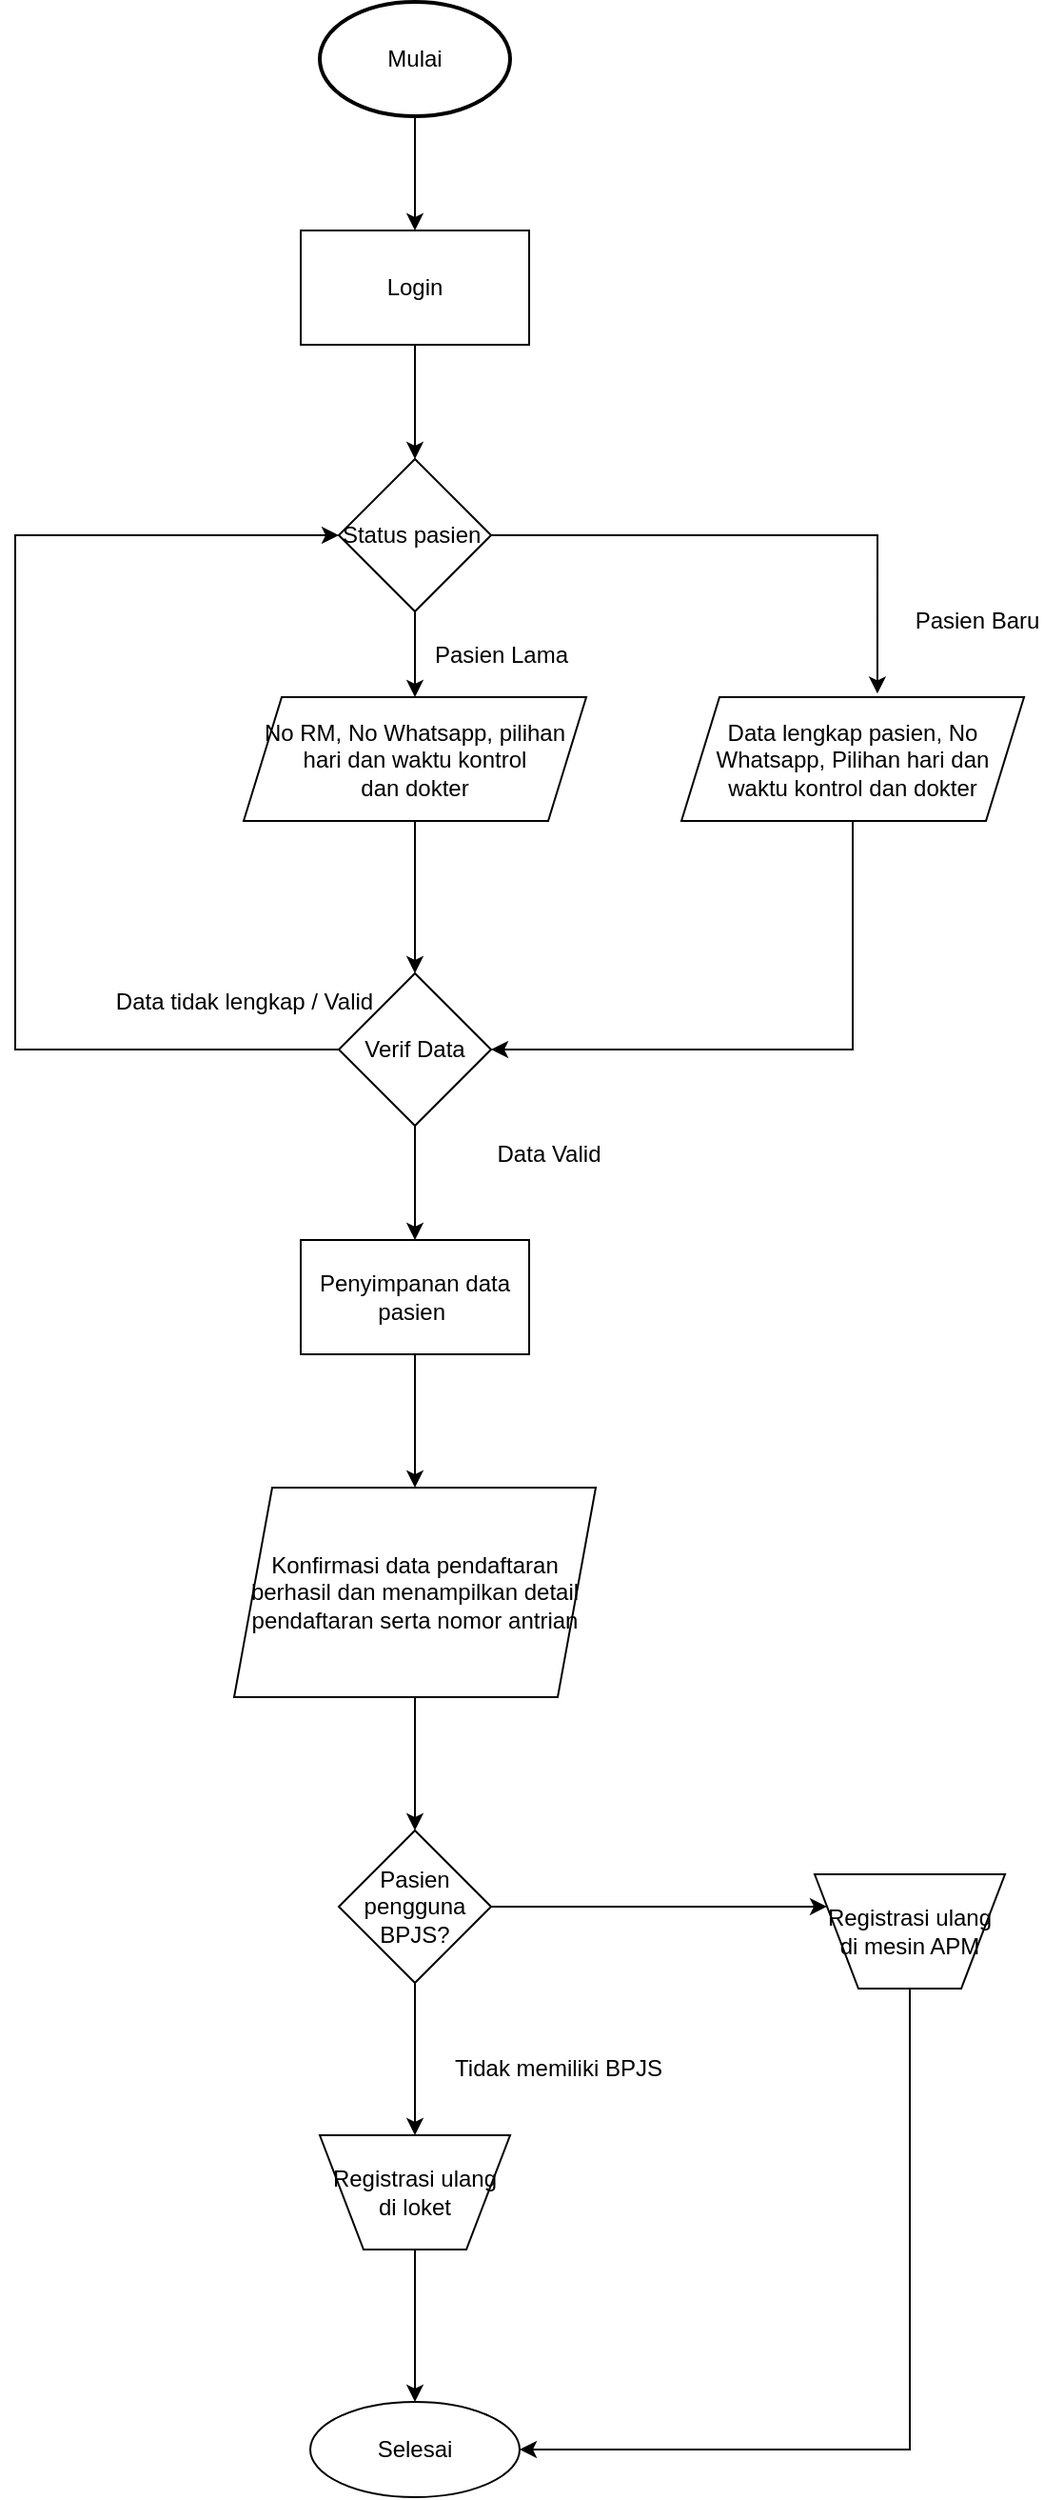<mxfile version="22.1.5" type="device" pages="5">
  <diagram name="FLOWCHART" id="nhtoknRugYjGGnEuYzR3">
    <mxGraphModel dx="880" dy="446" grid="1" gridSize="10" guides="1" tooltips="1" connect="1" arrows="1" fold="1" page="1" pageScale="1" pageWidth="827" pageHeight="1169" math="0" shadow="0">
      <root>
        <mxCell id="0" />
        <mxCell id="1" parent="0" />
        <mxCell id="1gRp-MY8qv1C0Y7Tk_VO-3" style="edgeStyle=orthogonalEdgeStyle;rounded=0;orthogonalLoop=1;jettySize=auto;html=1;exitX=0.5;exitY=1;exitDx=0;exitDy=0;exitPerimeter=0;" parent="1" source="1gRp-MY8qv1C0Y7Tk_VO-1" target="1gRp-MY8qv1C0Y7Tk_VO-4" edge="1">
          <mxGeometry relative="1" as="geometry">
            <mxPoint x="400" y="200" as="targetPoint" />
          </mxGeometry>
        </mxCell>
        <mxCell id="1gRp-MY8qv1C0Y7Tk_VO-1" value="Mulai" style="strokeWidth=2;html=1;shape=mxgraph.flowchart.start_1;whiteSpace=wrap;" parent="1" vertex="1">
          <mxGeometry x="350" y="190" width="100" height="60" as="geometry" />
        </mxCell>
        <mxCell id="1gRp-MY8qv1C0Y7Tk_VO-7" style="edgeStyle=orthogonalEdgeStyle;rounded=0;orthogonalLoop=1;jettySize=auto;html=1;exitX=0.5;exitY=1;exitDx=0;exitDy=0;" parent="1" source="1gRp-MY8qv1C0Y7Tk_VO-4" target="1gRp-MY8qv1C0Y7Tk_VO-6" edge="1">
          <mxGeometry relative="1" as="geometry" />
        </mxCell>
        <mxCell id="1gRp-MY8qv1C0Y7Tk_VO-4" value="Login" style="rounded=0;whiteSpace=wrap;html=1;" parent="1" vertex="1">
          <mxGeometry x="340" y="310" width="120" height="60" as="geometry" />
        </mxCell>
        <mxCell id="1gRp-MY8qv1C0Y7Tk_VO-9" style="edgeStyle=orthogonalEdgeStyle;rounded=0;orthogonalLoop=1;jettySize=auto;html=1;exitX=0.5;exitY=1;exitDx=0;exitDy=0;entryX=0.5;entryY=0;entryDx=0;entryDy=0;" parent="1" source="1gRp-MY8qv1C0Y7Tk_VO-6" target="1gRp-MY8qv1C0Y7Tk_VO-8" edge="1">
          <mxGeometry relative="1" as="geometry" />
        </mxCell>
        <mxCell id="1gRp-MY8qv1C0Y7Tk_VO-6" value="Status pasien&amp;nbsp;" style="rhombus;whiteSpace=wrap;html=1;" parent="1" vertex="1">
          <mxGeometry x="360" y="430" width="80" height="80" as="geometry" />
        </mxCell>
        <mxCell id="1gRp-MY8qv1C0Y7Tk_VO-15" style="edgeStyle=orthogonalEdgeStyle;rounded=0;orthogonalLoop=1;jettySize=auto;html=1;exitX=0.5;exitY=1;exitDx=0;exitDy=0;entryX=0.5;entryY=0;entryDx=0;entryDy=0;" parent="1" source="1gRp-MY8qv1C0Y7Tk_VO-8" target="1gRp-MY8qv1C0Y7Tk_VO-14" edge="1">
          <mxGeometry relative="1" as="geometry" />
        </mxCell>
        <mxCell id="1gRp-MY8qv1C0Y7Tk_VO-8" value="No RM, No Whatsapp, pilihan hari dan waktu kontrol&lt;br/&gt;dan dokter" style="shape=parallelogram;perimeter=parallelogramPerimeter;whiteSpace=wrap;html=1;fixedSize=1;" parent="1" vertex="1">
          <mxGeometry x="310" y="555" width="180" height="65" as="geometry" />
        </mxCell>
        <mxCell id="1gRp-MY8qv1C0Y7Tk_VO-10" value="Pasien Lama" style="text;html=1;align=center;verticalAlign=middle;resizable=0;points=[];autosize=1;strokeColor=none;fillColor=none;" parent="1" vertex="1">
          <mxGeometry x="400" y="518" width="90" height="30" as="geometry" />
        </mxCell>
        <mxCell id="1gRp-MY8qv1C0Y7Tk_VO-16" style="edgeStyle=orthogonalEdgeStyle;rounded=0;orthogonalLoop=1;jettySize=auto;html=1;exitX=0.5;exitY=1;exitDx=0;exitDy=0;entryX=1;entryY=0.5;entryDx=0;entryDy=0;" parent="1" source="1gRp-MY8qv1C0Y7Tk_VO-11" target="1gRp-MY8qv1C0Y7Tk_VO-14" edge="1">
          <mxGeometry relative="1" as="geometry" />
        </mxCell>
        <mxCell id="1gRp-MY8qv1C0Y7Tk_VO-11" value="Data lengkap pasien, No Whatsapp, Pilihan hari dan&lt;br/&gt;waktu kontrol dan dokter" style="shape=parallelogram;perimeter=parallelogramPerimeter;whiteSpace=wrap;html=1;fixedSize=1;" parent="1" vertex="1">
          <mxGeometry x="540" y="555" width="180" height="65" as="geometry" />
        </mxCell>
        <mxCell id="1gRp-MY8qv1C0Y7Tk_VO-12" style="edgeStyle=orthogonalEdgeStyle;rounded=0;orthogonalLoop=1;jettySize=auto;html=1;exitX=1;exitY=0.5;exitDx=0;exitDy=0;entryX=0.572;entryY=-0.028;entryDx=0;entryDy=0;entryPerimeter=0;" parent="1" source="1gRp-MY8qv1C0Y7Tk_VO-6" target="1gRp-MY8qv1C0Y7Tk_VO-11" edge="1">
          <mxGeometry relative="1" as="geometry" />
        </mxCell>
        <mxCell id="1gRp-MY8qv1C0Y7Tk_VO-13" value="Pasien Baru" style="text;html=1;align=center;verticalAlign=middle;resizable=0;points=[];autosize=1;strokeColor=none;fillColor=none;" parent="1" vertex="1">
          <mxGeometry x="650" y="500" width="90" height="30" as="geometry" />
        </mxCell>
        <mxCell id="1gRp-MY8qv1C0Y7Tk_VO-17" style="edgeStyle=orthogonalEdgeStyle;rounded=0;orthogonalLoop=1;jettySize=auto;html=1;exitX=0;exitY=0.5;exitDx=0;exitDy=0;entryX=0;entryY=0.5;entryDx=0;entryDy=0;" parent="1" source="1gRp-MY8qv1C0Y7Tk_VO-14" target="1gRp-MY8qv1C0Y7Tk_VO-6" edge="1">
          <mxGeometry relative="1" as="geometry">
            <Array as="points">
              <mxPoint x="190" y="740" />
              <mxPoint x="190" y="470" />
            </Array>
          </mxGeometry>
        </mxCell>
        <mxCell id="FW5Xd1j5Xc5Lr_Ik9d4i-3" style="edgeStyle=orthogonalEdgeStyle;rounded=0;orthogonalLoop=1;jettySize=auto;html=1;exitX=0.5;exitY=1;exitDx=0;exitDy=0;entryX=0.5;entryY=0;entryDx=0;entryDy=0;" parent="1" source="1gRp-MY8qv1C0Y7Tk_VO-14" target="FW5Xd1j5Xc5Lr_Ik9d4i-2" edge="1">
          <mxGeometry relative="1" as="geometry" />
        </mxCell>
        <mxCell id="1gRp-MY8qv1C0Y7Tk_VO-14" value="Verif Data" style="rhombus;whiteSpace=wrap;html=1;" parent="1" vertex="1">
          <mxGeometry x="360" y="700" width="80" height="80" as="geometry" />
        </mxCell>
        <mxCell id="1gRp-MY8qv1C0Y7Tk_VO-18" value="Data tidak lengkap / Valid" style="text;html=1;align=center;verticalAlign=middle;resizable=0;points=[];autosize=1;strokeColor=none;fillColor=none;" parent="1" vertex="1">
          <mxGeometry x="230" y="700" width="160" height="30" as="geometry" />
        </mxCell>
        <mxCell id="1gRp-MY8qv1C0Y7Tk_VO-21" value="Data Valid" style="text;html=1;align=center;verticalAlign=middle;resizable=0;points=[];autosize=1;strokeColor=none;fillColor=none;" parent="1" vertex="1">
          <mxGeometry x="430" y="780" width="80" height="30" as="geometry" />
        </mxCell>
        <mxCell id="1gRp-MY8qv1C0Y7Tk_VO-22" value="Selesai" style="ellipse;whiteSpace=wrap;html=1;" parent="1" vertex="1">
          <mxGeometry x="345" y="1450" width="110" height="50" as="geometry" />
        </mxCell>
        <mxCell id="FW5Xd1j5Xc5Lr_Ik9d4i-5" style="edgeStyle=orthogonalEdgeStyle;rounded=0;orthogonalLoop=1;jettySize=auto;html=1;exitX=0.5;exitY=1;exitDx=0;exitDy=0;entryX=0.5;entryY=0;entryDx=0;entryDy=0;" parent="1" source="FW5Xd1j5Xc5Lr_Ik9d4i-2" target="FW5Xd1j5Xc5Lr_Ik9d4i-4" edge="1">
          <mxGeometry relative="1" as="geometry" />
        </mxCell>
        <mxCell id="FW5Xd1j5Xc5Lr_Ik9d4i-2" value="Penyimpanan data pasien&amp;nbsp;" style="rounded=0;whiteSpace=wrap;html=1;" parent="1" vertex="1">
          <mxGeometry x="340" y="840" width="120" height="60" as="geometry" />
        </mxCell>
        <mxCell id="FW5Xd1j5Xc5Lr_Ik9d4i-8" style="edgeStyle=orthogonalEdgeStyle;rounded=0;orthogonalLoop=1;jettySize=auto;html=1;exitX=0.5;exitY=1;exitDx=0;exitDy=0;entryX=0.5;entryY=0;entryDx=0;entryDy=0;" parent="1" source="FW5Xd1j5Xc5Lr_Ik9d4i-4" target="FW5Xd1j5Xc5Lr_Ik9d4i-7" edge="1">
          <mxGeometry relative="1" as="geometry" />
        </mxCell>
        <mxCell id="FW5Xd1j5Xc5Lr_Ik9d4i-4" value="Konfirmasi data pendaftaran berhasil dan menampilkan detail pendaftaran serta nomor antrian" style="shape=parallelogram;perimeter=parallelogramPerimeter;whiteSpace=wrap;html=1;fixedSize=1;" parent="1" vertex="1">
          <mxGeometry x="305" y="970" width="190" height="110" as="geometry" />
        </mxCell>
        <mxCell id="FW5Xd1j5Xc5Lr_Ik9d4i-11" style="edgeStyle=orthogonalEdgeStyle;rounded=0;orthogonalLoop=1;jettySize=auto;html=1;exitX=1;exitY=0.5;exitDx=0;exitDy=0;entryX=0;entryY=0.25;entryDx=0;entryDy=0;" parent="1" source="FW5Xd1j5Xc5Lr_Ik9d4i-7" target="FW5Xd1j5Xc5Lr_Ik9d4i-16" edge="1">
          <mxGeometry relative="1" as="geometry">
            <mxPoint x="595.0" y="1190" as="targetPoint" />
          </mxGeometry>
        </mxCell>
        <mxCell id="FW5Xd1j5Xc5Lr_Ik9d4i-12" style="edgeStyle=orthogonalEdgeStyle;rounded=0;orthogonalLoop=1;jettySize=auto;html=1;exitX=0.5;exitY=1;exitDx=0;exitDy=0;entryX=0.5;entryY=0;entryDx=0;entryDy=0;" parent="1" source="FW5Xd1j5Xc5Lr_Ik9d4i-7" target="FW5Xd1j5Xc5Lr_Ik9d4i-15" edge="1">
          <mxGeometry relative="1" as="geometry">
            <mxPoint x="400.0" y="1300" as="targetPoint" />
          </mxGeometry>
        </mxCell>
        <mxCell id="FW5Xd1j5Xc5Lr_Ik9d4i-7" value="Pasien pengguna BPJS?" style="rhombus;whiteSpace=wrap;html=1;" parent="1" vertex="1">
          <mxGeometry x="360" y="1150" width="80" height="80" as="geometry" />
        </mxCell>
        <mxCell id="FW5Xd1j5Xc5Lr_Ik9d4i-13" style="edgeStyle=orthogonalEdgeStyle;rounded=0;orthogonalLoop=1;jettySize=auto;html=1;exitX=0.5;exitY=1;exitDx=0;exitDy=0;entryX=0.5;entryY=0;entryDx=0;entryDy=0;" parent="1" source="FW5Xd1j5Xc5Lr_Ik9d4i-15" target="1gRp-MY8qv1C0Y7Tk_VO-22" edge="1">
          <mxGeometry relative="1" as="geometry">
            <mxPoint x="400.0" y="1360" as="sourcePoint" />
          </mxGeometry>
        </mxCell>
        <mxCell id="FW5Xd1j5Xc5Lr_Ik9d4i-14" style="edgeStyle=orthogonalEdgeStyle;rounded=0;orthogonalLoop=1;jettySize=auto;html=1;exitX=0.5;exitY=1;exitDx=0;exitDy=0;entryX=1;entryY=0.5;entryDx=0;entryDy=0;" parent="1" source="FW5Xd1j5Xc5Lr_Ik9d4i-16" target="1gRp-MY8qv1C0Y7Tk_VO-22" edge="1">
          <mxGeometry relative="1" as="geometry">
            <mxPoint x="645.0" y="1220" as="sourcePoint" />
          </mxGeometry>
        </mxCell>
        <mxCell id="FW5Xd1j5Xc5Lr_Ik9d4i-15" value="Registrasi ulang di loket" style="verticalLabelPosition=middle;verticalAlign=middle;html=1;shape=trapezoid;perimeter=trapezoidPerimeter;whiteSpace=wrap;size=0.23;arcSize=10;flipV=1;labelPosition=center;align=center;" parent="1" vertex="1">
          <mxGeometry x="350" y="1310" width="100" height="60" as="geometry" />
        </mxCell>
        <mxCell id="FW5Xd1j5Xc5Lr_Ik9d4i-16" value="Registrasi ulang di mesin APM" style="verticalLabelPosition=middle;verticalAlign=middle;html=1;shape=trapezoid;perimeter=trapezoidPerimeter;whiteSpace=wrap;size=0.23;arcSize=10;flipV=1;labelPosition=center;align=center;" parent="1" vertex="1">
          <mxGeometry x="610" y="1173" width="100" height="60" as="geometry" />
        </mxCell>
        <mxCell id="JYb4s78Pwz08QuEafELs-1" value="Tidak memiliki BPJS" style="text;html=1;align=center;verticalAlign=middle;resizable=0;points=[];autosize=1;strokeColor=none;fillColor=none;" vertex="1" parent="1">
          <mxGeometry x="410" y="1260" width="130" height="30" as="geometry" />
        </mxCell>
      </root>
    </mxGraphModel>
  </diagram>
  <diagram id="mKCYznzTGTRhhWZirEYE" name="DFD LEVEL 0">
    <mxGraphModel dx="880" dy="446" grid="1" gridSize="10" guides="1" tooltips="1" connect="1" arrows="1" fold="1" page="1" pageScale="1" pageWidth="827" pageHeight="1169" math="0" shadow="0">
      <root>
        <mxCell id="0" />
        <mxCell id="1" parent="0" />
        <mxCell id="ua0sjtjSn8d3hObgfGaN-8" style="edgeStyle=orthogonalEdgeStyle;rounded=0;orthogonalLoop=1;jettySize=auto;html=1;exitX=1;exitY=0.5;exitDx=0;exitDy=0;entryX=0;entryY=0.5;entryDx=0;entryDy=0;" parent="1" source="ua0sjtjSn8d3hObgfGaN-2" target="ua0sjtjSn8d3hObgfGaN-6" edge="1">
          <mxGeometry relative="1" as="geometry" />
        </mxCell>
        <mxCell id="ua0sjtjSn8d3hObgfGaN-9" style="edgeStyle=orthogonalEdgeStyle;rounded=0;orthogonalLoop=1;jettySize=auto;html=1;exitX=0;exitY=0.5;exitDx=0;exitDy=0;entryX=1;entryY=0.5;entryDx=0;entryDy=0;" parent="1" source="ua0sjtjSn8d3hObgfGaN-2" target="ua0sjtjSn8d3hObgfGaN-3" edge="1">
          <mxGeometry relative="1" as="geometry" />
        </mxCell>
        <mxCell id="ua0sjtjSn8d3hObgfGaN-11" style="edgeStyle=orthogonalEdgeStyle;rounded=0;orthogonalLoop=1;jettySize=auto;html=1;exitX=0.5;exitY=1;exitDx=0;exitDy=0;entryX=0.5;entryY=0;entryDx=0;entryDy=0;" parent="1" source="ua0sjtjSn8d3hObgfGaN-2" target="ua0sjtjSn8d3hObgfGaN-5" edge="1">
          <mxGeometry relative="1" as="geometry" />
        </mxCell>
        <mxCell id="ua0sjtjSn8d3hObgfGaN-2" value="Sistem Pendaftaran Web KlinikGo" style="ellipse;whiteSpace=wrap;html=1;aspect=fixed;" parent="1" vertex="1">
          <mxGeometry x="350" y="60" width="160" height="160" as="geometry" />
        </mxCell>
        <mxCell id="ua0sjtjSn8d3hObgfGaN-3" value="Pasien" style="rounded=0;whiteSpace=wrap;html=1;" parent="1" vertex="1">
          <mxGeometry x="60" y="110" width="120" height="60" as="geometry" />
        </mxCell>
        <mxCell id="ua0sjtjSn8d3hObgfGaN-5" value="Dokter" style="rounded=0;whiteSpace=wrap;html=1;" parent="1" vertex="1">
          <mxGeometry x="370" y="320" width="120" height="60" as="geometry" />
        </mxCell>
        <mxCell id="ua0sjtjSn8d3hObgfGaN-6" value="Admin" style="rounded=0;whiteSpace=wrap;html=1;" parent="1" vertex="1">
          <mxGeometry x="690" y="110" width="120" height="60" as="geometry" />
        </mxCell>
        <mxCell id="ua0sjtjSn8d3hObgfGaN-7" style="edgeStyle=orthogonalEdgeStyle;rounded=0;orthogonalLoop=1;jettySize=auto;html=1;exitX=0;exitY=0.25;exitDx=0;exitDy=0;entryX=1;entryY=0.406;entryDx=0;entryDy=0;entryPerimeter=0;" parent="1" source="ua0sjtjSn8d3hObgfGaN-6" target="ua0sjtjSn8d3hObgfGaN-2" edge="1">
          <mxGeometry relative="1" as="geometry" />
        </mxCell>
        <mxCell id="ua0sjtjSn8d3hObgfGaN-10" style="edgeStyle=orthogonalEdgeStyle;rounded=0;orthogonalLoop=1;jettySize=auto;html=1;exitX=1;exitY=0.25;exitDx=0;exitDy=0;entryX=-0.006;entryY=0.406;entryDx=0;entryDy=0;entryPerimeter=0;" parent="1" source="ua0sjtjSn8d3hObgfGaN-3" target="ua0sjtjSn8d3hObgfGaN-2" edge="1">
          <mxGeometry relative="1" as="geometry" />
        </mxCell>
        <mxCell id="ua0sjtjSn8d3hObgfGaN-12" style="edgeStyle=orthogonalEdgeStyle;rounded=0;orthogonalLoop=1;jettySize=auto;html=1;exitX=0.375;exitY=-0.017;exitDx=0;exitDy=0;entryX=0.406;entryY=1.006;entryDx=0;entryDy=0;entryPerimeter=0;exitPerimeter=0;" parent="1" source="ua0sjtjSn8d3hObgfGaN-5" target="ua0sjtjSn8d3hObgfGaN-2" edge="1">
          <mxGeometry relative="1" as="geometry" />
        </mxCell>
        <mxCell id="ua0sjtjSn8d3hObgfGaN-13" value="Login" style="text;html=1;align=center;verticalAlign=middle;resizable=0;points=[];autosize=1;strokeColor=none;fillColor=none;" parent="1" vertex="1">
          <mxGeometry x="550" y="90" width="50" height="30" as="geometry" />
        </mxCell>
        <mxCell id="ua0sjtjSn8d3hObgfGaN-14" value="Login" style="text;html=1;align=center;verticalAlign=middle;resizable=0;points=[];autosize=1;strokeColor=none;fillColor=none;" parent="1" vertex="1">
          <mxGeometry x="360" y="260" width="50" height="30" as="geometry" />
        </mxCell>
        <mxCell id="ua0sjtjSn8d3hObgfGaN-15" value="Pendaftaran" style="text;html=1;align=center;verticalAlign=middle;resizable=0;points=[];autosize=1;strokeColor=none;fillColor=none;" parent="1" vertex="1">
          <mxGeometry x="235" y="88" width="90" height="30" as="geometry" />
        </mxCell>
        <mxCell id="ua0sjtjSn8d3hObgfGaN-16" value="Informasi no antrian" style="text;html=1;align=center;verticalAlign=middle;resizable=0;points=[];autosize=1;strokeColor=none;fillColor=none;" parent="1" vertex="1">
          <mxGeometry x="215" y="138" width="130" height="30" as="geometry" />
        </mxCell>
        <mxCell id="ua0sjtjSn8d3hObgfGaN-17" value="Data pendaftar&lt;br&gt;Data antrian" style="text;html=1;align=center;verticalAlign=middle;resizable=0;points=[];autosize=1;strokeColor=none;fillColor=none;" parent="1" vertex="1">
          <mxGeometry x="440" y="243" width="100" height="40" as="geometry" />
        </mxCell>
        <mxCell id="ua0sjtjSn8d3hObgfGaN-18" value="Kelola data Dokter&lt;br&gt;Kelola data jadwal&lt;br&gt;Kelola data pendaftaran" style="text;html=1;align=center;verticalAlign=middle;resizable=0;points=[];autosize=1;strokeColor=none;fillColor=none;" parent="1" vertex="1">
          <mxGeometry x="520" y="143" width="150" height="60" as="geometry" />
        </mxCell>
      </root>
    </mxGraphModel>
  </diagram>
  <diagram id="H6JVEV0lB9DPv6BvkwJJ" name="USE CASE DIAGRAM">
    <mxGraphModel dx="926" dy="469" grid="1" gridSize="10" guides="1" tooltips="1" connect="1" arrows="1" fold="1" page="1" pageScale="1" pageWidth="827" pageHeight="1169" math="0" shadow="0">
      <root>
        <mxCell id="0" />
        <mxCell id="1" parent="0" />
        <mxCell id="cZGEUkdCq-SfKHULXSyo-10" style="edgeStyle=none;rounded=0;orthogonalLoop=1;jettySize=auto;html=1;exitX=0.5;exitY=0.5;exitDx=0;exitDy=0;exitPerimeter=0;entryX=0;entryY=0.5;entryDx=0;entryDy=0;" parent="1" source="cZGEUkdCq-SfKHULXSyo-1" target="cZGEUkdCq-SfKHULXSyo-6" edge="1">
          <mxGeometry relative="1" as="geometry" />
        </mxCell>
        <mxCell id="cZGEUkdCq-SfKHULXSyo-1" value="Pasien" style="shape=umlActor;verticalLabelPosition=bottom;verticalAlign=top;html=1;outlineConnect=0;" parent="1" vertex="1">
          <mxGeometry x="200" y="160" width="30" height="60" as="geometry" />
        </mxCell>
        <mxCell id="cZGEUkdCq-SfKHULXSyo-12" style="edgeStyle=none;rounded=0;orthogonalLoop=1;jettySize=auto;html=1;exitX=0;exitY=0.333;exitDx=0;exitDy=0;exitPerimeter=0;entryX=1;entryY=1;entryDx=0;entryDy=0;" parent="1" source="cZGEUkdCq-SfKHULXSyo-2" target="cZGEUkdCq-SfKHULXSyo-6" edge="1">
          <mxGeometry relative="1" as="geometry" />
        </mxCell>
        <mxCell id="Y23Ug1IolE9c_JfN1RUO-1" style="rounded=0;orthogonalLoop=1;jettySize=auto;html=1;exitX=0;exitY=0.333;exitDx=0;exitDy=0;exitPerimeter=0;entryX=1;entryY=0.5;entryDx=0;entryDy=0;" edge="1" parent="1" source="cZGEUkdCq-SfKHULXSyo-2" target="cZGEUkdCq-SfKHULXSyo-13">
          <mxGeometry relative="1" as="geometry" />
        </mxCell>
        <mxCell id="prNQ8gVtRBdzzoUEtMPD-1" style="rounded=0;orthogonalLoop=1;jettySize=auto;html=1;exitX=0;exitY=0.333;exitDx=0;exitDy=0;exitPerimeter=0;entryX=1;entryY=0.5;entryDx=0;entryDy=0;" edge="1" parent="1" source="cZGEUkdCq-SfKHULXSyo-2" target="cZGEUkdCq-SfKHULXSyo-14">
          <mxGeometry relative="1" as="geometry" />
        </mxCell>
        <mxCell id="cZGEUkdCq-SfKHULXSyo-2" value="Dokter" style="shape=umlActor;verticalLabelPosition=bottom;verticalAlign=top;html=1;outlineConnect=0;" parent="1" vertex="1">
          <mxGeometry x="640" y="370" width="30" height="60" as="geometry" />
        </mxCell>
        <mxCell id="cZGEUkdCq-SfKHULXSyo-11" style="edgeStyle=none;rounded=0;orthogonalLoop=1;jettySize=auto;html=1;exitX=0.5;exitY=0.5;exitDx=0;exitDy=0;exitPerimeter=0;entryX=1;entryY=0.5;entryDx=0;entryDy=0;" parent="1" source="cZGEUkdCq-SfKHULXSyo-4" target="cZGEUkdCq-SfKHULXSyo-6" edge="1">
          <mxGeometry relative="1" as="geometry" />
        </mxCell>
        <mxCell id="Y23Ug1IolE9c_JfN1RUO-2" style="rounded=0;orthogonalLoop=1;jettySize=auto;html=1;exitX=0.5;exitY=0.5;exitDx=0;exitDy=0;exitPerimeter=0;entryX=1;entryY=0.5;entryDx=0;entryDy=0;" edge="1" parent="1" source="cZGEUkdCq-SfKHULXSyo-4" target="cZGEUkdCq-SfKHULXSyo-14">
          <mxGeometry relative="1" as="geometry" />
        </mxCell>
        <mxCell id="fpMbbNZ5DKIf2M5Kn-mG-1" style="rounded=0;orthogonalLoop=1;jettySize=auto;html=1;exitX=0.5;exitY=0.5;exitDx=0;exitDy=0;exitPerimeter=0;entryX=1;entryY=0.5;entryDx=0;entryDy=0;" edge="1" parent="1" source="cZGEUkdCq-SfKHULXSyo-4" target="cZGEUkdCq-SfKHULXSyo-13">
          <mxGeometry relative="1" as="geometry" />
        </mxCell>
        <mxCell id="cZGEUkdCq-SfKHULXSyo-4" value="Admin" style="shape=umlActor;verticalLabelPosition=bottom;verticalAlign=top;html=1;outlineConnect=0;" parent="1" vertex="1">
          <mxGeometry x="640" y="170" width="30" height="60" as="geometry" />
        </mxCell>
        <mxCell id="cZGEUkdCq-SfKHULXSyo-6" value="Registrasi / Login" style="ellipse;whiteSpace=wrap;html=1;" parent="1" vertex="1">
          <mxGeometry x="370" y="80" width="140" height="70" as="geometry" />
        </mxCell>
        <mxCell id="cZGEUkdCq-SfKHULXSyo-13" value="Data Pendaftar / Pasien" style="ellipse;whiteSpace=wrap;html=1;" parent="1" vertex="1">
          <mxGeometry x="370" y="180" width="140" height="70" as="geometry" />
        </mxCell>
        <mxCell id="cZGEUkdCq-SfKHULXSyo-14" value="Jadwal dan data Dokter" style="ellipse;whiteSpace=wrap;html=1;" parent="1" vertex="1">
          <mxGeometry x="370" y="280" width="140" height="70" as="geometry" />
        </mxCell>
        <mxCell id="Y23Ug1IolE9c_JfN1RUO-4" value="Info detail pendaftaran dan nomor antrian" style="ellipse;whiteSpace=wrap;html=1;" vertex="1" parent="1">
          <mxGeometry x="370" y="380" width="140" height="70" as="geometry" />
        </mxCell>
        <mxCell id="Y23Ug1IolE9c_JfN1RUO-5" style="rounded=0;orthogonalLoop=1;jettySize=auto;html=1;exitX=0;exitY=0.5;exitDx=0;exitDy=0;entryX=0.5;entryY=0.5;entryDx=0;entryDy=0;entryPerimeter=0;" edge="1" parent="1" source="Y23Ug1IolE9c_JfN1RUO-4" target="cZGEUkdCq-SfKHULXSyo-1">
          <mxGeometry relative="1" as="geometry" />
        </mxCell>
        <mxCell id="prNQ8gVtRBdzzoUEtMPD-2" style="rounded=0;orthogonalLoop=1;jettySize=auto;html=1;exitX=0.5;exitY=0.5;exitDx=0;exitDy=0;exitPerimeter=0;entryX=1.007;entryY=0.414;entryDx=0;entryDy=0;entryPerimeter=0;" edge="1" parent="1" source="cZGEUkdCq-SfKHULXSyo-4" target="Y23Ug1IolE9c_JfN1RUO-4">
          <mxGeometry relative="1" as="geometry" />
        </mxCell>
        <mxCell id="TqtFYox7umRW6Lf8xbf2-1" value="https://github.com/Inah46/Submission-PBI-System-Analis" style="text;html=1;align=center;verticalAlign=middle;resizable=0;points=[];autosize=1;strokeColor=none;fillColor=none;" vertex="1" parent="1">
          <mxGeometry x="325" y="498" width="330" height="30" as="geometry" />
        </mxCell>
      </root>
    </mxGraphModel>
  </diagram>
  <diagram id="twqreSmyU-m4MXsXkJ3H" name="ACTIVITY DIAGRAM">
    <mxGraphModel dx="677" dy="343" grid="1" gridSize="10" guides="1" tooltips="1" connect="1" arrows="1" fold="1" page="1" pageScale="1" pageWidth="827" pageHeight="1169" math="0" shadow="0">
      <root>
        <mxCell id="0" />
        <mxCell id="1" parent="0" />
        <mxCell id="s5QIqNJrrDtRFEgiiAWd-1" value="Activity Diagram Pendaftaran Pasien" style="swimlane;childLayout=stackLayout;resizeParent=1;resizeParentMax=0;startSize=20;html=1;" vertex="1" parent="1">
          <mxGeometry x="220.0" y="23" width="380" height="720" as="geometry" />
        </mxCell>
        <mxCell id="s5QIqNJrrDtRFEgiiAWd-2" value="Pasien" style="swimlane;startSize=20;html=1;" vertex="1" parent="s5QIqNJrrDtRFEgiiAWd-1">
          <mxGeometry y="20" width="180" height="700" as="geometry" />
        </mxCell>
        <mxCell id="s5QIqNJrrDtRFEgiiAWd-16" style="edgeStyle=orthogonalEdgeStyle;rounded=0;orthogonalLoop=1;jettySize=auto;html=1;exitX=0.5;exitY=1;exitDx=0;exitDy=0;entryX=0.5;entryY=0;entryDx=0;entryDy=0;" edge="1" parent="s5QIqNJrrDtRFEgiiAWd-2" source="s5QIqNJrrDtRFEgiiAWd-6" target="s5QIqNJrrDtRFEgiiAWd-7">
          <mxGeometry relative="1" as="geometry" />
        </mxCell>
        <mxCell id="s5QIqNJrrDtRFEgiiAWd-6" value="" style="ellipse;html=1;shape=endState;fillColor=#000000;strokeColor=#ff0000;" vertex="1" parent="s5QIqNJrrDtRFEgiiAWd-2">
          <mxGeometry x="80" y="35" width="20" height="20" as="geometry" />
        </mxCell>
        <mxCell id="s5QIqNJrrDtRFEgiiAWd-7" value="&lt;font style=&quot;font-size: 9px;&quot;&gt;Input username &amp;amp; password&lt;/font&gt;" style="rounded=1;whiteSpace=wrap;html=1;" vertex="1" parent="s5QIqNJrrDtRFEgiiAWd-2">
          <mxGeometry x="42.5" y="85" width="95" height="30" as="geometry" />
        </mxCell>
        <mxCell id="s5QIqNJrrDtRFEgiiAWd-18" value="&lt;font style=&quot;font-size: 9px;&quot;&gt;Pilih pendaftaran / rujukan&lt;/font&gt;" style="rounded=1;whiteSpace=wrap;html=1;" vertex="1" parent="s5QIqNJrrDtRFEgiiAWd-2">
          <mxGeometry x="42.5" y="216" width="95" height="30" as="geometry" />
        </mxCell>
        <mxCell id="knzyoxZAcHQNy8h0drKn-8" style="edgeStyle=orthogonalEdgeStyle;rounded=0;orthogonalLoop=1;jettySize=auto;html=1;exitX=0.5;exitY=1;exitDx=0;exitDy=0;entryX=0.5;entryY=0;entryDx=0;entryDy=0;" edge="1" parent="s5QIqNJrrDtRFEgiiAWd-2" source="knzyoxZAcHQNy8h0drKn-4" target="knzyoxZAcHQNy8h0drKn-7">
          <mxGeometry relative="1" as="geometry" />
        </mxCell>
        <mxCell id="knzyoxZAcHQNy8h0drKn-4" value="&lt;font style=&quot;font-size: 8px;&quot;&gt;Mendapatkan nomor antrian&lt;/font&gt;" style="rounded=1;whiteSpace=wrap;html=1;" vertex="1" parent="s5QIqNJrrDtRFEgiiAWd-2">
          <mxGeometry x="42.5" y="603" width="95" height="30" as="geometry" />
        </mxCell>
        <mxCell id="knzyoxZAcHQNy8h0drKn-7" value="" style="ellipse;html=1;shape=endState;fillColor=#000000;strokeColor=#ff0000;" vertex="1" parent="s5QIqNJrrDtRFEgiiAWd-2">
          <mxGeometry x="80" y="657" width="20" height="20" as="geometry" />
        </mxCell>
        <mxCell id="an3m6vKeVYkly7mmOhL6-2" value="&lt;font style=&quot;font-size: 8px;&quot;&gt;Pilih dokter dan waktu kunjungan serta no WA&lt;/font&gt;" style="rounded=1;whiteSpace=wrap;html=1;" vertex="1" parent="s5QIqNJrrDtRFEgiiAWd-2">
          <mxGeometry x="40" y="357" width="95" height="30" as="geometry" />
        </mxCell>
        <mxCell id="s5QIqNJrrDtRFEgiiAWd-3" value="System" style="swimlane;startSize=20;html=1;" vertex="1" parent="s5QIqNJrrDtRFEgiiAWd-1">
          <mxGeometry x="180" y="20" width="200" height="700" as="geometry" />
        </mxCell>
        <mxCell id="s5QIqNJrrDtRFEgiiAWd-9" value="&lt;font style=&quot;font-size: 9px;&quot;&gt;Verifikasi login&lt;/font&gt;" style="rounded=1;whiteSpace=wrap;html=1;" vertex="1" parent="s5QIqNJrrDtRFEgiiAWd-3">
          <mxGeometry x="27.5" y="85" width="95" height="30" as="geometry" />
        </mxCell>
        <mxCell id="s5QIqNJrrDtRFEgiiAWd-19" style="edgeStyle=orthogonalEdgeStyle;rounded=0;orthogonalLoop=1;jettySize=auto;html=1;exitX=0.5;exitY=1;exitDx=0;exitDy=0;entryX=0.5;entryY=0;entryDx=0;entryDy=0;" edge="1" parent="s5QIqNJrrDtRFEgiiAWd-3" source="s5QIqNJrrDtRFEgiiAWd-11" target="s5QIqNJrrDtRFEgiiAWd-17">
          <mxGeometry relative="1" as="geometry" />
        </mxCell>
        <mxCell id="s5QIqNJrrDtRFEgiiAWd-11" value="" style="rhombus;whiteSpace=wrap;html=1;" vertex="1" parent="s5QIqNJrrDtRFEgiiAWd-3">
          <mxGeometry x="50" y="157" width="50" height="43" as="geometry" />
        </mxCell>
        <mxCell id="s5QIqNJrrDtRFEgiiAWd-12" style="edgeStyle=orthogonalEdgeStyle;rounded=0;orthogonalLoop=1;jettySize=auto;html=1;exitX=0.5;exitY=1;exitDx=0;exitDy=0;entryX=0.5;entryY=0;entryDx=0;entryDy=0;" edge="1" parent="s5QIqNJrrDtRFEgiiAWd-3" source="s5QIqNJrrDtRFEgiiAWd-9" target="s5QIqNJrrDtRFEgiiAWd-11">
          <mxGeometry relative="1" as="geometry" />
        </mxCell>
        <mxCell id="s5QIqNJrrDtRFEgiiAWd-14" value="&lt;font style=&quot;font-size: 9px;&quot;&gt;Salah&lt;/font&gt;" style="text;html=1;align=center;verticalAlign=middle;resizable=0;points=[];autosize=1;strokeColor=none;fillColor=none;" vertex="1" parent="s5QIqNJrrDtRFEgiiAWd-3">
          <mxGeometry x="-4.547e-13" y="147" width="50" height="30" as="geometry" />
        </mxCell>
        <mxCell id="s5QIqNJrrDtRFEgiiAWd-17" value="&lt;font style=&quot;font-size: 9px;&quot;&gt;Menampilkan halaman Pasien&lt;/font&gt;" style="rounded=1;whiteSpace=wrap;html=1;" vertex="1" parent="s5QIqNJrrDtRFEgiiAWd-3">
          <mxGeometry x="27.5" y="217" width="95" height="30" as="geometry" />
        </mxCell>
        <mxCell id="s5QIqNJrrDtRFEgiiAWd-21" value="&lt;font style=&quot;font-size: 8px;&quot;&gt;Menampilkan form pendaftaran pasien Baru&lt;/font&gt;" style="rounded=1;whiteSpace=wrap;html=1;" vertex="1" parent="s5QIqNJrrDtRFEgiiAWd-3">
          <mxGeometry x="27.5" y="357" width="95" height="30" as="geometry" />
        </mxCell>
        <mxCell id="UFVIZ9bHJuh2j-1UiAM_-3" style="edgeStyle=orthogonalEdgeStyle;rounded=0;orthogonalLoop=1;jettySize=auto;html=1;exitX=0.5;exitY=1;exitDx=0;exitDy=0;entryX=0.5;entryY=0;entryDx=0;entryDy=0;" edge="1" parent="s5QIqNJrrDtRFEgiiAWd-3" source="UFVIZ9bHJuh2j-1UiAM_-1" target="s5QIqNJrrDtRFEgiiAWd-21">
          <mxGeometry relative="1" as="geometry" />
        </mxCell>
        <mxCell id="UFVIZ9bHJuh2j-1UiAM_-5" style="edgeStyle=orthogonalEdgeStyle;rounded=0;orthogonalLoop=1;jettySize=auto;html=1;exitX=1;exitY=0.5;exitDx=0;exitDy=0;" edge="1" parent="s5QIqNJrrDtRFEgiiAWd-3" source="UFVIZ9bHJuh2j-1UiAM_-1" target="UFVIZ9bHJuh2j-1UiAM_-4">
          <mxGeometry relative="1" as="geometry" />
        </mxCell>
        <mxCell id="UFVIZ9bHJuh2j-1UiAM_-1" value="" style="rhombus;whiteSpace=wrap;html=1;" vertex="1" parent="s5QIqNJrrDtRFEgiiAWd-3">
          <mxGeometry x="50" y="277" width="50" height="43" as="geometry" />
        </mxCell>
        <mxCell id="UFVIZ9bHJuh2j-1UiAM_-4" value="&lt;font style=&quot;font-size: 8px;&quot;&gt;Menampilkan form pendaftaran pasien Lama&lt;/font&gt;" style="rounded=1;whiteSpace=wrap;html=1;" vertex="1" parent="s5QIqNJrrDtRFEgiiAWd-3">
          <mxGeometry x="80" y="407" width="95" height="30" as="geometry" />
        </mxCell>
        <mxCell id="UFVIZ9bHJuh2j-1UiAM_-7" value="&lt;font style=&quot;font-size: 9px;&quot;&gt;Lama&lt;/font&gt;" style="text;html=1;align=center;verticalAlign=middle;resizable=0;points=[];autosize=1;strokeColor=none;fillColor=none;" vertex="1" parent="s5QIqNJrrDtRFEgiiAWd-3">
          <mxGeometry x="122.5" y="357" width="50" height="30" as="geometry" />
        </mxCell>
        <mxCell id="Xw9EewDSNI2xmOJA-1So-2" style="edgeStyle=orthogonalEdgeStyle;rounded=0;orthogonalLoop=1;jettySize=auto;html=1;exitX=0.5;exitY=1;exitDx=0;exitDy=0;entryX=0.5;entryY=0;entryDx=0;entryDy=0;" edge="1" parent="s5QIqNJrrDtRFEgiiAWd-3" source="UFVIZ9bHJuh2j-1UiAM_-8" target="Xw9EewDSNI2xmOJA-1So-1">
          <mxGeometry relative="1" as="geometry" />
        </mxCell>
        <mxCell id="Xw9EewDSNI2xmOJA-1So-3" style="edgeStyle=orthogonalEdgeStyle;rounded=0;orthogonalLoop=1;jettySize=auto;html=1;exitX=1;exitY=0.5;exitDx=0;exitDy=0;entryX=1;entryY=0.5;entryDx=0;entryDy=0;" edge="1" parent="s5QIqNJrrDtRFEgiiAWd-3" source="UFVIZ9bHJuh2j-1UiAM_-8" target="UFVIZ9bHJuh2j-1UiAM_-1">
          <mxGeometry relative="1" as="geometry">
            <Array as="points">
              <mxPoint x="180" y="499" />
              <mxPoint x="180" y="299" />
            </Array>
          </mxGeometry>
        </mxCell>
        <mxCell id="UFVIZ9bHJuh2j-1UiAM_-8" value="&lt;font style=&quot;font-size: 8px;&quot;&gt;Data valid ?&lt;/font&gt;" style="rhombus;whiteSpace=wrap;html=1;" vertex="1" parent="s5QIqNJrrDtRFEgiiAWd-3">
          <mxGeometry x="60" y="477" width="50" height="43" as="geometry" />
        </mxCell>
        <mxCell id="knzyoxZAcHQNy8h0drKn-3" style="edgeStyle=orthogonalEdgeStyle;rounded=0;orthogonalLoop=1;jettySize=auto;html=1;exitX=0.5;exitY=1;exitDx=0;exitDy=0;entryX=0.5;entryY=0;entryDx=0;entryDy=0;" edge="1" parent="s5QIqNJrrDtRFEgiiAWd-3" source="Xw9EewDSNI2xmOJA-1So-1" target="knzyoxZAcHQNy8h0drKn-2">
          <mxGeometry relative="1" as="geometry" />
        </mxCell>
        <mxCell id="Xw9EewDSNI2xmOJA-1So-1" value="&lt;font style=&quot;font-size: 8px;&quot;&gt;Menyimpan data&lt;/font&gt;" style="rounded=1;whiteSpace=wrap;html=1;" vertex="1" parent="s5QIqNJrrDtRFEgiiAWd-3">
          <mxGeometry x="37.5" y="547" width="95" height="30" as="geometry" />
        </mxCell>
        <mxCell id="knzyoxZAcHQNy8h0drKn-2" value="&lt;font style=&quot;font-size: 7px;&quot;&gt;Menampilkan konfirmasi pendaftaran &amp;amp; detail data pendaftaran&lt;/font&gt;" style="rounded=1;whiteSpace=wrap;html=1;" vertex="1" parent="s5QIqNJrrDtRFEgiiAWd-3">
          <mxGeometry x="37.5" y="597" width="95" height="43" as="geometry" />
        </mxCell>
        <mxCell id="s5QIqNJrrDtRFEgiiAWd-10" style="edgeStyle=orthogonalEdgeStyle;rounded=0;orthogonalLoop=1;jettySize=auto;html=1;exitX=1;exitY=0.5;exitDx=0;exitDy=0;" edge="1" parent="s5QIqNJrrDtRFEgiiAWd-1" source="s5QIqNJrrDtRFEgiiAWd-7" target="s5QIqNJrrDtRFEgiiAWd-9">
          <mxGeometry relative="1" as="geometry" />
        </mxCell>
        <mxCell id="s5QIqNJrrDtRFEgiiAWd-13" style="edgeStyle=orthogonalEdgeStyle;rounded=0;orthogonalLoop=1;jettySize=auto;html=1;exitX=0;exitY=0.5;exitDx=0;exitDy=0;entryX=0.5;entryY=1;entryDx=0;entryDy=0;" edge="1" parent="s5QIqNJrrDtRFEgiiAWd-1" source="s5QIqNJrrDtRFEgiiAWd-11" target="s5QIqNJrrDtRFEgiiAWd-7">
          <mxGeometry relative="1" as="geometry" />
        </mxCell>
        <mxCell id="s5QIqNJrrDtRFEgiiAWd-20" style="edgeStyle=orthogonalEdgeStyle;rounded=0;orthogonalLoop=1;jettySize=auto;html=1;exitX=0;exitY=0.5;exitDx=0;exitDy=0;entryX=1;entryY=0.5;entryDx=0;entryDy=0;" edge="1" parent="s5QIqNJrrDtRFEgiiAWd-1" source="s5QIqNJrrDtRFEgiiAWd-17" target="s5QIqNJrrDtRFEgiiAWd-18">
          <mxGeometry relative="1" as="geometry" />
        </mxCell>
        <mxCell id="UFVIZ9bHJuh2j-1UiAM_-2" style="edgeStyle=orthogonalEdgeStyle;rounded=0;orthogonalLoop=1;jettySize=auto;html=1;exitX=0.5;exitY=1;exitDx=0;exitDy=0;entryX=0;entryY=0.5;entryDx=0;entryDy=0;" edge="1" parent="s5QIqNJrrDtRFEgiiAWd-1" source="s5QIqNJrrDtRFEgiiAWd-18" target="UFVIZ9bHJuh2j-1UiAM_-1">
          <mxGeometry relative="1" as="geometry" />
        </mxCell>
        <mxCell id="knzyoxZAcHQNy8h0drKn-5" style="edgeStyle=orthogonalEdgeStyle;rounded=0;orthogonalLoop=1;jettySize=auto;html=1;exitX=0;exitY=0.5;exitDx=0;exitDy=0;entryX=1;entryY=0.5;entryDx=0;entryDy=0;" edge="1" parent="s5QIqNJrrDtRFEgiiAWd-1" source="knzyoxZAcHQNy8h0drKn-2" target="knzyoxZAcHQNy8h0drKn-4">
          <mxGeometry relative="1" as="geometry" />
        </mxCell>
        <mxCell id="an3m6vKeVYkly7mmOhL6-3" style="edgeStyle=orthogonalEdgeStyle;rounded=0;orthogonalLoop=1;jettySize=auto;html=1;exitX=0;exitY=0.5;exitDx=0;exitDy=0;entryX=1;entryY=0.5;entryDx=0;entryDy=0;" edge="1" parent="s5QIqNJrrDtRFEgiiAWd-1" source="s5QIqNJrrDtRFEgiiAWd-21" target="an3m6vKeVYkly7mmOhL6-2">
          <mxGeometry relative="1" as="geometry" />
        </mxCell>
        <mxCell id="an3m6vKeVYkly7mmOhL6-4" style="edgeStyle=orthogonalEdgeStyle;rounded=0;orthogonalLoop=1;jettySize=auto;html=1;exitX=0;exitY=0.5;exitDx=0;exitDy=0;entryX=1;entryY=0.5;entryDx=0;entryDy=0;" edge="1" parent="s5QIqNJrrDtRFEgiiAWd-1" source="UFVIZ9bHJuh2j-1UiAM_-4" target="an3m6vKeVYkly7mmOhL6-2">
          <mxGeometry relative="1" as="geometry" />
        </mxCell>
        <mxCell id="an3m6vKeVYkly7mmOhL6-5" style="edgeStyle=orthogonalEdgeStyle;rounded=0;orthogonalLoop=1;jettySize=auto;html=1;exitX=0.5;exitY=1;exitDx=0;exitDy=0;entryX=0.5;entryY=0;entryDx=0;entryDy=0;" edge="1" parent="s5QIqNJrrDtRFEgiiAWd-1" source="an3m6vKeVYkly7mmOhL6-2" target="UFVIZ9bHJuh2j-1UiAM_-8">
          <mxGeometry relative="1" as="geometry">
            <Array as="points">
              <mxPoint x="88" y="467" />
              <mxPoint x="265" y="467" />
            </Array>
          </mxGeometry>
        </mxCell>
        <mxCell id="UFVIZ9bHJuh2j-1UiAM_-6" value="&lt;font style=&quot;font-size: 9px;&quot;&gt;Baru&lt;/font&gt;" style="text;html=1;align=center;verticalAlign=middle;resizable=0;points=[];autosize=1;strokeColor=none;fillColor=none;" vertex="1" parent="1">
          <mxGeometry x="470" y="368" width="40" height="30" as="geometry" />
        </mxCell>
        <mxCell id="an3m6vKeVYkly7mmOhL6-1" value="pilih dokter, pilih waktu kunjungan" style="text;html=1;align=center;verticalAlign=middle;resizable=0;points=[];autosize=1;strokeColor=none;fillColor=none;" vertex="1" parent="1">
          <mxGeometry x="570" y="338" width="200" height="30" as="geometry" />
        </mxCell>
      </root>
    </mxGraphModel>
  </diagram>
  <diagram id="Q8ydfbCZaB72jVwE9NmM" name="SEQUANCE DIAGRAM">
    <mxGraphModel dx="1035" dy="525" grid="1" gridSize="10" guides="1" tooltips="1" connect="1" arrows="1" fold="1" page="1" pageScale="1" pageWidth="827" pageHeight="1169" math="0" shadow="0">
      <root>
        <mxCell id="0" />
        <mxCell id="1" parent="0" />
        <mxCell id="Ro-iEzOa7eVVy1Xlv3ne-2" value="Pasien" style="shape=umlLifeline;perimeter=lifelinePerimeter;whiteSpace=wrap;html=1;container=1;dropTarget=0;collapsible=0;recursiveResize=0;outlineConnect=0;portConstraint=eastwest;newEdgeStyle={&quot;curved&quot;:0,&quot;rounded&quot;:0};participant=umlActor;" vertex="1" parent="1">
          <mxGeometry x="159" y="70" width="20" height="300" as="geometry" />
        </mxCell>
        <mxCell id="Ro-iEzOa7eVVy1Xlv3ne-3" value="Login" style="shape=umlLifeline;perimeter=lifelinePerimeter;whiteSpace=wrap;html=1;container=1;dropTarget=0;collapsible=0;recursiveResize=0;outlineConnect=0;portConstraint=eastwest;newEdgeStyle={&quot;curved&quot;:0,&quot;rounded&quot;:0};" vertex="1" parent="1">
          <mxGeometry x="243" y="70" width="100" height="300" as="geometry" />
        </mxCell>
        <mxCell id="Ro-iEzOa7eVVy1Xlv3ne-9" value="" style="html=1;points=[[0,0,0,0,5],[0,1,0,0,-5],[1,0,0,0,5],[1,1,0,0,-5]];perimeter=orthogonalPerimeter;outlineConnect=0;targetShapes=umlLifeline;portConstraint=eastwest;newEdgeStyle={&quot;curved&quot;:0,&quot;rounded&quot;:0};" vertex="1" parent="Ro-iEzOa7eVVy1Xlv3ne-3">
          <mxGeometry x="45" y="60" width="10" height="20" as="geometry" />
        </mxCell>
        <mxCell id="Ro-iEzOa7eVVy1Xlv3ne-4" value="Menu Home" style="shape=umlLifeline;perimeter=lifelinePerimeter;whiteSpace=wrap;html=1;container=1;dropTarget=0;collapsible=0;recursiveResize=0;outlineConnect=0;portConstraint=eastwest;newEdgeStyle={&quot;curved&quot;:0,&quot;rounded&quot;:0};" vertex="1" parent="1">
          <mxGeometry x="395" y="70" width="100" height="300" as="geometry" />
        </mxCell>
        <mxCell id="Ro-iEzOa7eVVy1Xlv3ne-14" value="" style="html=1;points=[[0,0,0,0,5],[0,1,0,0,-5],[1,0,0,0,5],[1,1,0,0,-5]];perimeter=orthogonalPerimeter;outlineConnect=0;targetShapes=umlLifeline;portConstraint=eastwest;newEdgeStyle={&quot;curved&quot;:0,&quot;rounded&quot;:0};" vertex="1" parent="Ro-iEzOa7eVVy1Xlv3ne-4">
          <mxGeometry x="45" y="70" width="10" height="20" as="geometry" />
        </mxCell>
        <mxCell id="Ro-iEzOa7eVVy1Xlv3ne-5" value="Menu Pendaftaran" style="shape=umlLifeline;perimeter=lifelinePerimeter;whiteSpace=wrap;html=1;container=1;dropTarget=0;collapsible=0;recursiveResize=0;outlineConnect=0;portConstraint=eastwest;newEdgeStyle={&quot;curved&quot;:0,&quot;rounded&quot;:0};" vertex="1" parent="1">
          <mxGeometry x="541" y="70" width="100" height="300" as="geometry" />
        </mxCell>
        <mxCell id="Ro-iEzOa7eVVy1Xlv3ne-22" value="" style="html=1;points=[[0,0,0,0,5],[0,1,0,0,-5],[1,0,0,0,5],[1,1,0,0,-5]];perimeter=orthogonalPerimeter;outlineConnect=0;targetShapes=umlLifeline;portConstraint=eastwest;newEdgeStyle={&quot;curved&quot;:0,&quot;rounded&quot;:0};" vertex="1" parent="Ro-iEzOa7eVVy1Xlv3ne-5">
          <mxGeometry x="45" y="82" width="10" height="20" as="geometry" />
        </mxCell>
        <mxCell id="Ro-iEzOa7eVVy1Xlv3ne-7" value="Menu Dokter" style="shape=umlLifeline;perimeter=lifelinePerimeter;whiteSpace=wrap;html=1;container=1;dropTarget=0;collapsible=0;recursiveResize=0;outlineConnect=0;portConstraint=eastwest;newEdgeStyle={&quot;curved&quot;:0,&quot;rounded&quot;:0};" vertex="1" parent="1">
          <mxGeometry x="680" y="70" width="100" height="300" as="geometry" />
        </mxCell>
        <mxCell id="Ro-iEzOa7eVVy1Xlv3ne-23" value="" style="html=1;points=[[0,0,0,0,5],[0,1,0,0,-5],[1,0,0,0,5],[1,1,0,0,-5]];perimeter=orthogonalPerimeter;outlineConnect=0;targetShapes=umlLifeline;portConstraint=eastwest;newEdgeStyle={&quot;curved&quot;:0,&quot;rounded&quot;:0};" vertex="1" parent="Ro-iEzOa7eVVy1Xlv3ne-7">
          <mxGeometry x="45" y="93" width="10" height="20" as="geometry" />
        </mxCell>
        <mxCell id="Ro-iEzOa7eVVy1Xlv3ne-8" value="Menu Lihat Pendaftaran" style="shape=umlLifeline;perimeter=lifelinePerimeter;whiteSpace=wrap;html=1;container=1;dropTarget=0;collapsible=0;recursiveResize=0;outlineConnect=0;portConstraint=eastwest;newEdgeStyle={&quot;curved&quot;:0,&quot;rounded&quot;:0};" vertex="1" parent="1">
          <mxGeometry x="810" y="70" width="100" height="300" as="geometry" />
        </mxCell>
        <mxCell id="Ro-iEzOa7eVVy1Xlv3ne-24" value="" style="html=1;points=[[0,0,0,0,5],[0,1,0,0,-5],[1,0,0,0,5],[1,1,0,0,-5]];perimeter=orthogonalPerimeter;outlineConnect=0;targetShapes=umlLifeline;portConstraint=eastwest;newEdgeStyle={&quot;curved&quot;:0,&quot;rounded&quot;:0};" vertex="1" parent="Ro-iEzOa7eVVy1Xlv3ne-8">
          <mxGeometry x="45" y="103" width="10" height="20" as="geometry" />
        </mxCell>
        <mxCell id="Ro-iEzOa7eVVy1Xlv3ne-33" value="" style="html=1;points=[[0,0,0,0,5],[0,1,0,0,-5],[1,0,0,0,5],[1,1,0,0,-5]];perimeter=orthogonalPerimeter;outlineConnect=0;targetShapes=umlLifeline;portConstraint=eastwest;newEdgeStyle={&quot;curved&quot;:0,&quot;rounded&quot;:0};" vertex="1" parent="Ro-iEzOa7eVVy1Xlv3ne-8">
          <mxGeometry x="45" y="169" width="10" height="40" as="geometry" />
        </mxCell>
        <mxCell id="Ro-iEzOa7eVVy1Xlv3ne-34" value="6. Menampilkan detail pendaftaran" style="html=1;align=left;spacingLeft=2;endArrow=block;rounded=0;edgeStyle=orthogonalEdgeStyle;curved=0;rounded=0;" edge="1" target="Ro-iEzOa7eVVy1Xlv3ne-33" parent="Ro-iEzOa7eVVy1Xlv3ne-8">
          <mxGeometry relative="1" as="geometry">
            <mxPoint x="55" y="120" as="sourcePoint" />
            <Array as="points">
              <mxPoint x="55" y="110" />
              <mxPoint x="85" y="110" />
              <mxPoint x="85" y="174" />
            </Array>
          </mxGeometry>
        </mxCell>
        <mxCell id="Ro-iEzOa7eVVy1Xlv3ne-17" value="" style="group" vertex="1" connectable="0" parent="1">
          <mxGeometry x="159" y="140" width="130" height="30" as="geometry" />
        </mxCell>
        <mxCell id="Ro-iEzOa7eVVy1Xlv3ne-10" value="" style="endArrow=classic;html=1;rounded=0;entryX=0;entryY=0;entryDx=0;entryDy=5;entryPerimeter=0;" edge="1" parent="Ro-iEzOa7eVVy1Xlv3ne-17" source="Ro-iEzOa7eVVy1Xlv3ne-2" target="Ro-iEzOa7eVVy1Xlv3ne-9">
          <mxGeometry width="50" height="50" relative="1" as="geometry">
            <mxPoint x="11" y="30" as="sourcePoint" />
            <mxPoint x="61" y="-20" as="targetPoint" />
          </mxGeometry>
        </mxCell>
        <mxCell id="Ro-iEzOa7eVVy1Xlv3ne-11" value="&lt;font style=&quot;font-size: 9px;&quot;&gt;1. Username dan password&lt;/font&gt;" style="text;html=1;align=center;verticalAlign=middle;resizable=0;points=[];autosize=1;strokeColor=none;fillColor=none;" vertex="1" parent="Ro-iEzOa7eVVy1Xlv3ne-17">
          <mxGeometry width="130" height="30" as="geometry" />
        </mxCell>
        <mxCell id="Ro-iEzOa7eVVy1Xlv3ne-18" value="" style="endArrow=classic;html=1;rounded=0;entryX=0;entryY=0;entryDx=0;entryDy=5;entryPerimeter=0;exitX=1;exitY=1;exitDx=0;exitDy=-5;exitPerimeter=0;" edge="1" parent="1" source="Ro-iEzOa7eVVy1Xlv3ne-9" target="Ro-iEzOa7eVVy1Xlv3ne-14">
          <mxGeometry width="50" height="50" relative="1" as="geometry">
            <mxPoint x="310" y="150" as="sourcePoint" />
            <mxPoint x="429" y="150" as="targetPoint" />
          </mxGeometry>
        </mxCell>
        <mxCell id="Ro-iEzOa7eVVy1Xlv3ne-19" value="&lt;font style=&quot;font-size: 9px;&quot;&gt;2. Masuk ke halaman home&lt;/font&gt;" style="text;html=1;align=center;verticalAlign=middle;resizable=0;points=[];autosize=1;strokeColor=none;fillColor=none;" vertex="1" parent="1">
          <mxGeometry x="300" y="140" width="130" height="30" as="geometry" />
        </mxCell>
        <mxCell id="Ro-iEzOa7eVVy1Xlv3ne-20" value="" style="endArrow=classic;html=1;rounded=0;entryX=0;entryY=0;entryDx=0;entryDy=5;entryPerimeter=0;exitX=1;exitY=1;exitDx=0;exitDy=-5;exitPerimeter=0;" edge="1" parent="1" source="Ro-iEzOa7eVVy1Xlv3ne-14" target="Ro-iEzOa7eVVy1Xlv3ne-22">
          <mxGeometry width="50" height="50" relative="1" as="geometry">
            <mxPoint x="460" y="170" as="sourcePoint" />
            <mxPoint x="579" y="170" as="targetPoint" />
          </mxGeometry>
        </mxCell>
        <mxCell id="Ro-iEzOa7eVVy1Xlv3ne-21" value="&lt;font style=&quot;font-size: 9px;&quot;&gt;3. Melakukan pendaftaran&lt;/font&gt;" style="text;html=1;align=center;verticalAlign=middle;resizable=0;points=[];autosize=1;strokeColor=none;fillColor=none;" vertex="1" parent="1">
          <mxGeometry x="450" y="152" width="130" height="30" as="geometry" />
        </mxCell>
        <mxCell id="Ro-iEzOa7eVVy1Xlv3ne-25" value="" style="endArrow=classic;html=1;rounded=0;exitX=1;exitY=1;exitDx=0;exitDy=-5;exitPerimeter=0;entryX=0;entryY=0;entryDx=0;entryDy=5;entryPerimeter=0;" edge="1" parent="1" source="Ro-iEzOa7eVVy1Xlv3ne-22" target="Ro-iEzOa7eVVy1Xlv3ne-23">
          <mxGeometry width="50" height="50" relative="1" as="geometry">
            <mxPoint x="610" y="180" as="sourcePoint" />
            <mxPoint x="660" y="130" as="targetPoint" />
          </mxGeometry>
        </mxCell>
        <mxCell id="Ro-iEzOa7eVVy1Xlv3ne-26" value="&lt;font style=&quot;font-size: 9px;&quot;&gt;4. Pilih dokter&lt;/font&gt;" style="text;html=1;align=center;verticalAlign=middle;resizable=0;points=[];autosize=1;strokeColor=none;fillColor=none;" vertex="1" parent="1">
          <mxGeometry x="615" y="162" width="80" height="30" as="geometry" />
        </mxCell>
        <mxCell id="Ro-iEzOa7eVVy1Xlv3ne-31" value="7. Mendapatkan nomor antrian" style="html=1;verticalAlign=bottom;endArrow=open;dashed=1;endSize=8;curved=0;rounded=0;exitX=0;exitY=1;exitDx=0;exitDy=-5;exitPerimeter=0;" edge="1" parent="1" target="Ro-iEzOa7eVVy1Xlv3ne-2">
          <mxGeometry relative="1" as="geometry">
            <mxPoint x="855" y="255" as="sourcePoint" />
            <mxPoint x="400" y="390" as="targetPoint" />
          </mxGeometry>
        </mxCell>
        <mxCell id="Ro-iEzOa7eVVy1Xlv3ne-32" value="&lt;font style=&quot;font-size: 9px;&quot;&gt;5.&amp;nbsp; Melihat detail pendaftaran&lt;/font&gt;" style="html=1;verticalAlign=bottom;endArrow=block;curved=0;rounded=0;exitX=1;exitY=1;exitDx=0;exitDy=-5;exitPerimeter=0;entryX=0;entryY=0;entryDx=0;entryDy=5;entryPerimeter=0;" edge="1" parent="1" source="Ro-iEzOa7eVVy1Xlv3ne-23" target="Ro-iEzOa7eVVy1Xlv3ne-24">
          <mxGeometry width="80" relative="1" as="geometry">
            <mxPoint x="750" y="190" as="sourcePoint" />
            <mxPoint x="830" y="190" as="targetPoint" />
          </mxGeometry>
        </mxCell>
      </root>
    </mxGraphModel>
  </diagram>
</mxfile>
